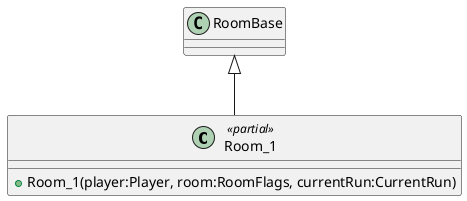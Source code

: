 @startuml
class Room_1 <<partial>> {
    + Room_1(player:Player, room:RoomFlags, currentRun:CurrentRun)
}
RoomBase <|-- Room_1
@enduml
